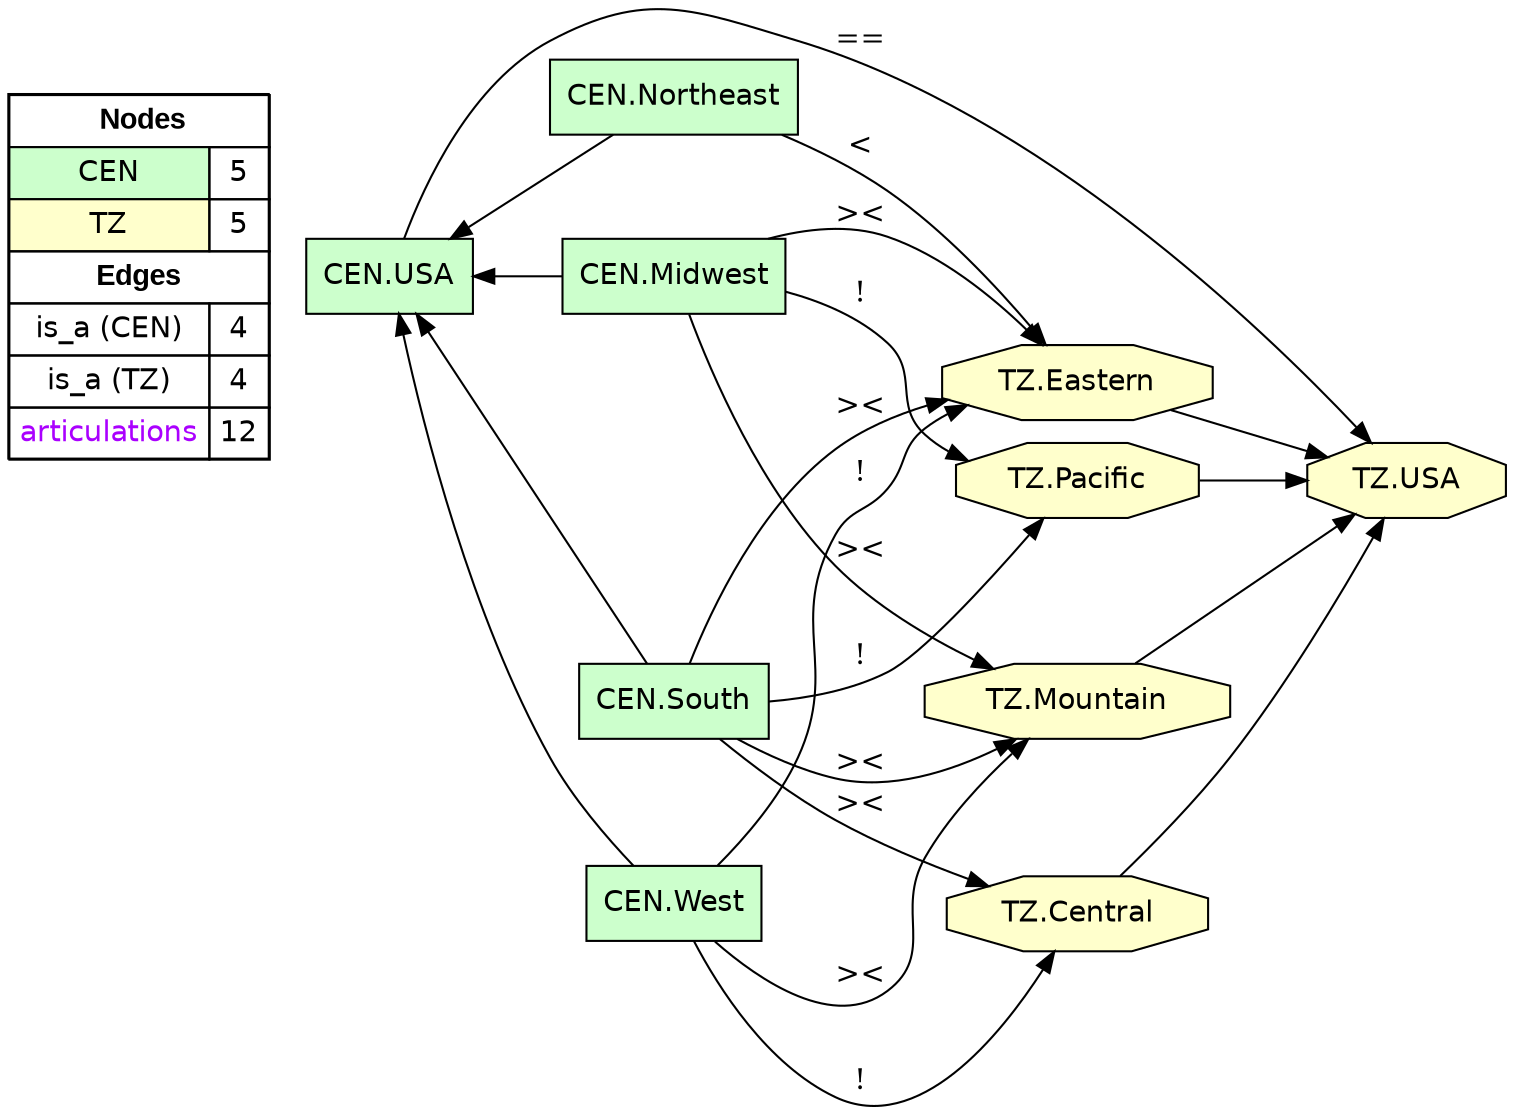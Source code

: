 digraph{
rankdir=LR
node[shape=circle style=filled fillcolor="#FFFFFF"] 
node[shape=box style=filled fillcolor="#CCFFCC" fontname="helvetica"] 
"CEN.Northeast"
"CEN.Midwest"
"CEN.South"
"CEN.USA"
"CEN.West"
node[shape=circle style=filled fillcolor="#FFFFFF"] 
node[shape=octagon style=filled fillcolor="#FFFFCC" fontname="helvetica"] 
"TZ.USA"
"TZ.Eastern"
"TZ.Mountain"
"TZ.Pacific"
"TZ.Central"
edge[style=solid color="#000000" constraint=true penwidth=1]
edge[style=solid color="#000000" constraint=true penwidth=1]
"CEN.USA" -> "CEN.Midwest" [dir=back]
"CEN.USA" -> "CEN.West" [dir=back]
"CEN.USA" -> "CEN.Northeast" [dir=back]
"CEN.USA" -> "CEN.South" [dir=back]
edge[style=solid color="#000000" constraint=true penwidth=1]
edge[style=solid color="#000000" constraint=true penwidth=1]
"TZ.Pacific" -> "TZ.USA"
"TZ.Eastern" -> "TZ.USA"
"TZ.Mountain" -> "TZ.USA"
"TZ.Central" -> "TZ.USA"
edge[style=solid color="#000000" constraint=true penwidth=1]
edge[style=solid color="#000000" constraint=true penwidth=1]
"CEN.West" -> "TZ.Eastern" [label="!"]
"CEN.West" -> "TZ.Mountain" [label="><"]
"CEN.West" -> "TZ.Central" [label="!"]
"CEN.South" -> "TZ.Mountain" [label="><"]
"CEN.Northeast" -> "TZ.Eastern" [label="<"]
"CEN.Midwest" -> "TZ.Mountain" [label="><"]
"CEN.South" -> "TZ.Pacific" [label="!"]
"CEN.South" -> "TZ.Central" [label="><"]
"CEN.Midwest" -> "TZ.Pacific" [label="!"]
"CEN.Midwest" -> "TZ.Eastern" [label="><"]
"CEN.USA" -> "TZ.USA" [label="=="]
"CEN.South" -> "TZ.Eastern" [label="><"]
node[shape=box] 
{rank=source Legend [fillcolor= white margin=0 label=< 
 <TABLE BORDER="0" CELLBORDER="1" CELLSPACING="0" CELLPADDING="4"> 
<TR> <TD COLSPAN="2"><font face="Arial Black"> Nodes</font></TD> </TR> 
<TR> 
 <TD bgcolor="#CCFFCC" fontname="helvetica">CEN</TD> 
 <TD>5</TD> 
 </TR> 
<TR> 
 <TD bgcolor="#FFFFCC" fontname="helvetica">TZ</TD> 
 <TD>5</TD> 
 </TR> 
<TR> <TD COLSPAN="2"><font face = "Arial Black"> Edges </font></TD> </TR> 
<TR> 
 <TD><font color ="#000000">is_a (CEN)</font></TD><TD>4</TD>
</TR>
<TR> 
 <TD><font color ="#000000">is_a (TZ)</font></TD><TD>4</TD>
</TR>
<TR> 
 <TD><font color ="#AA00FF">articulations</font></TD><TD>12</TD>
</TR>
</TABLE> 
 >] } 
}